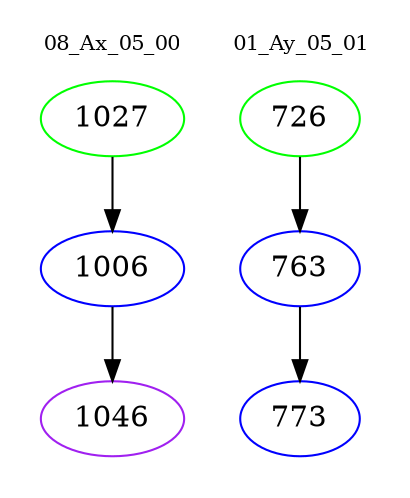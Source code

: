 digraph{
subgraph cluster_0 {
color = white
label = "08_Ax_05_00";
fontsize=10;
T0_1027 [label="1027", color="green"]
T0_1027 -> T0_1006 [color="black"]
T0_1006 [label="1006", color="blue"]
T0_1006 -> T0_1046 [color="black"]
T0_1046 [label="1046", color="purple"]
}
subgraph cluster_1 {
color = white
label = "01_Ay_05_01";
fontsize=10;
T1_726 [label="726", color="green"]
T1_726 -> T1_763 [color="black"]
T1_763 [label="763", color="blue"]
T1_763 -> T1_773 [color="black"]
T1_773 [label="773", color="blue"]
}
}
